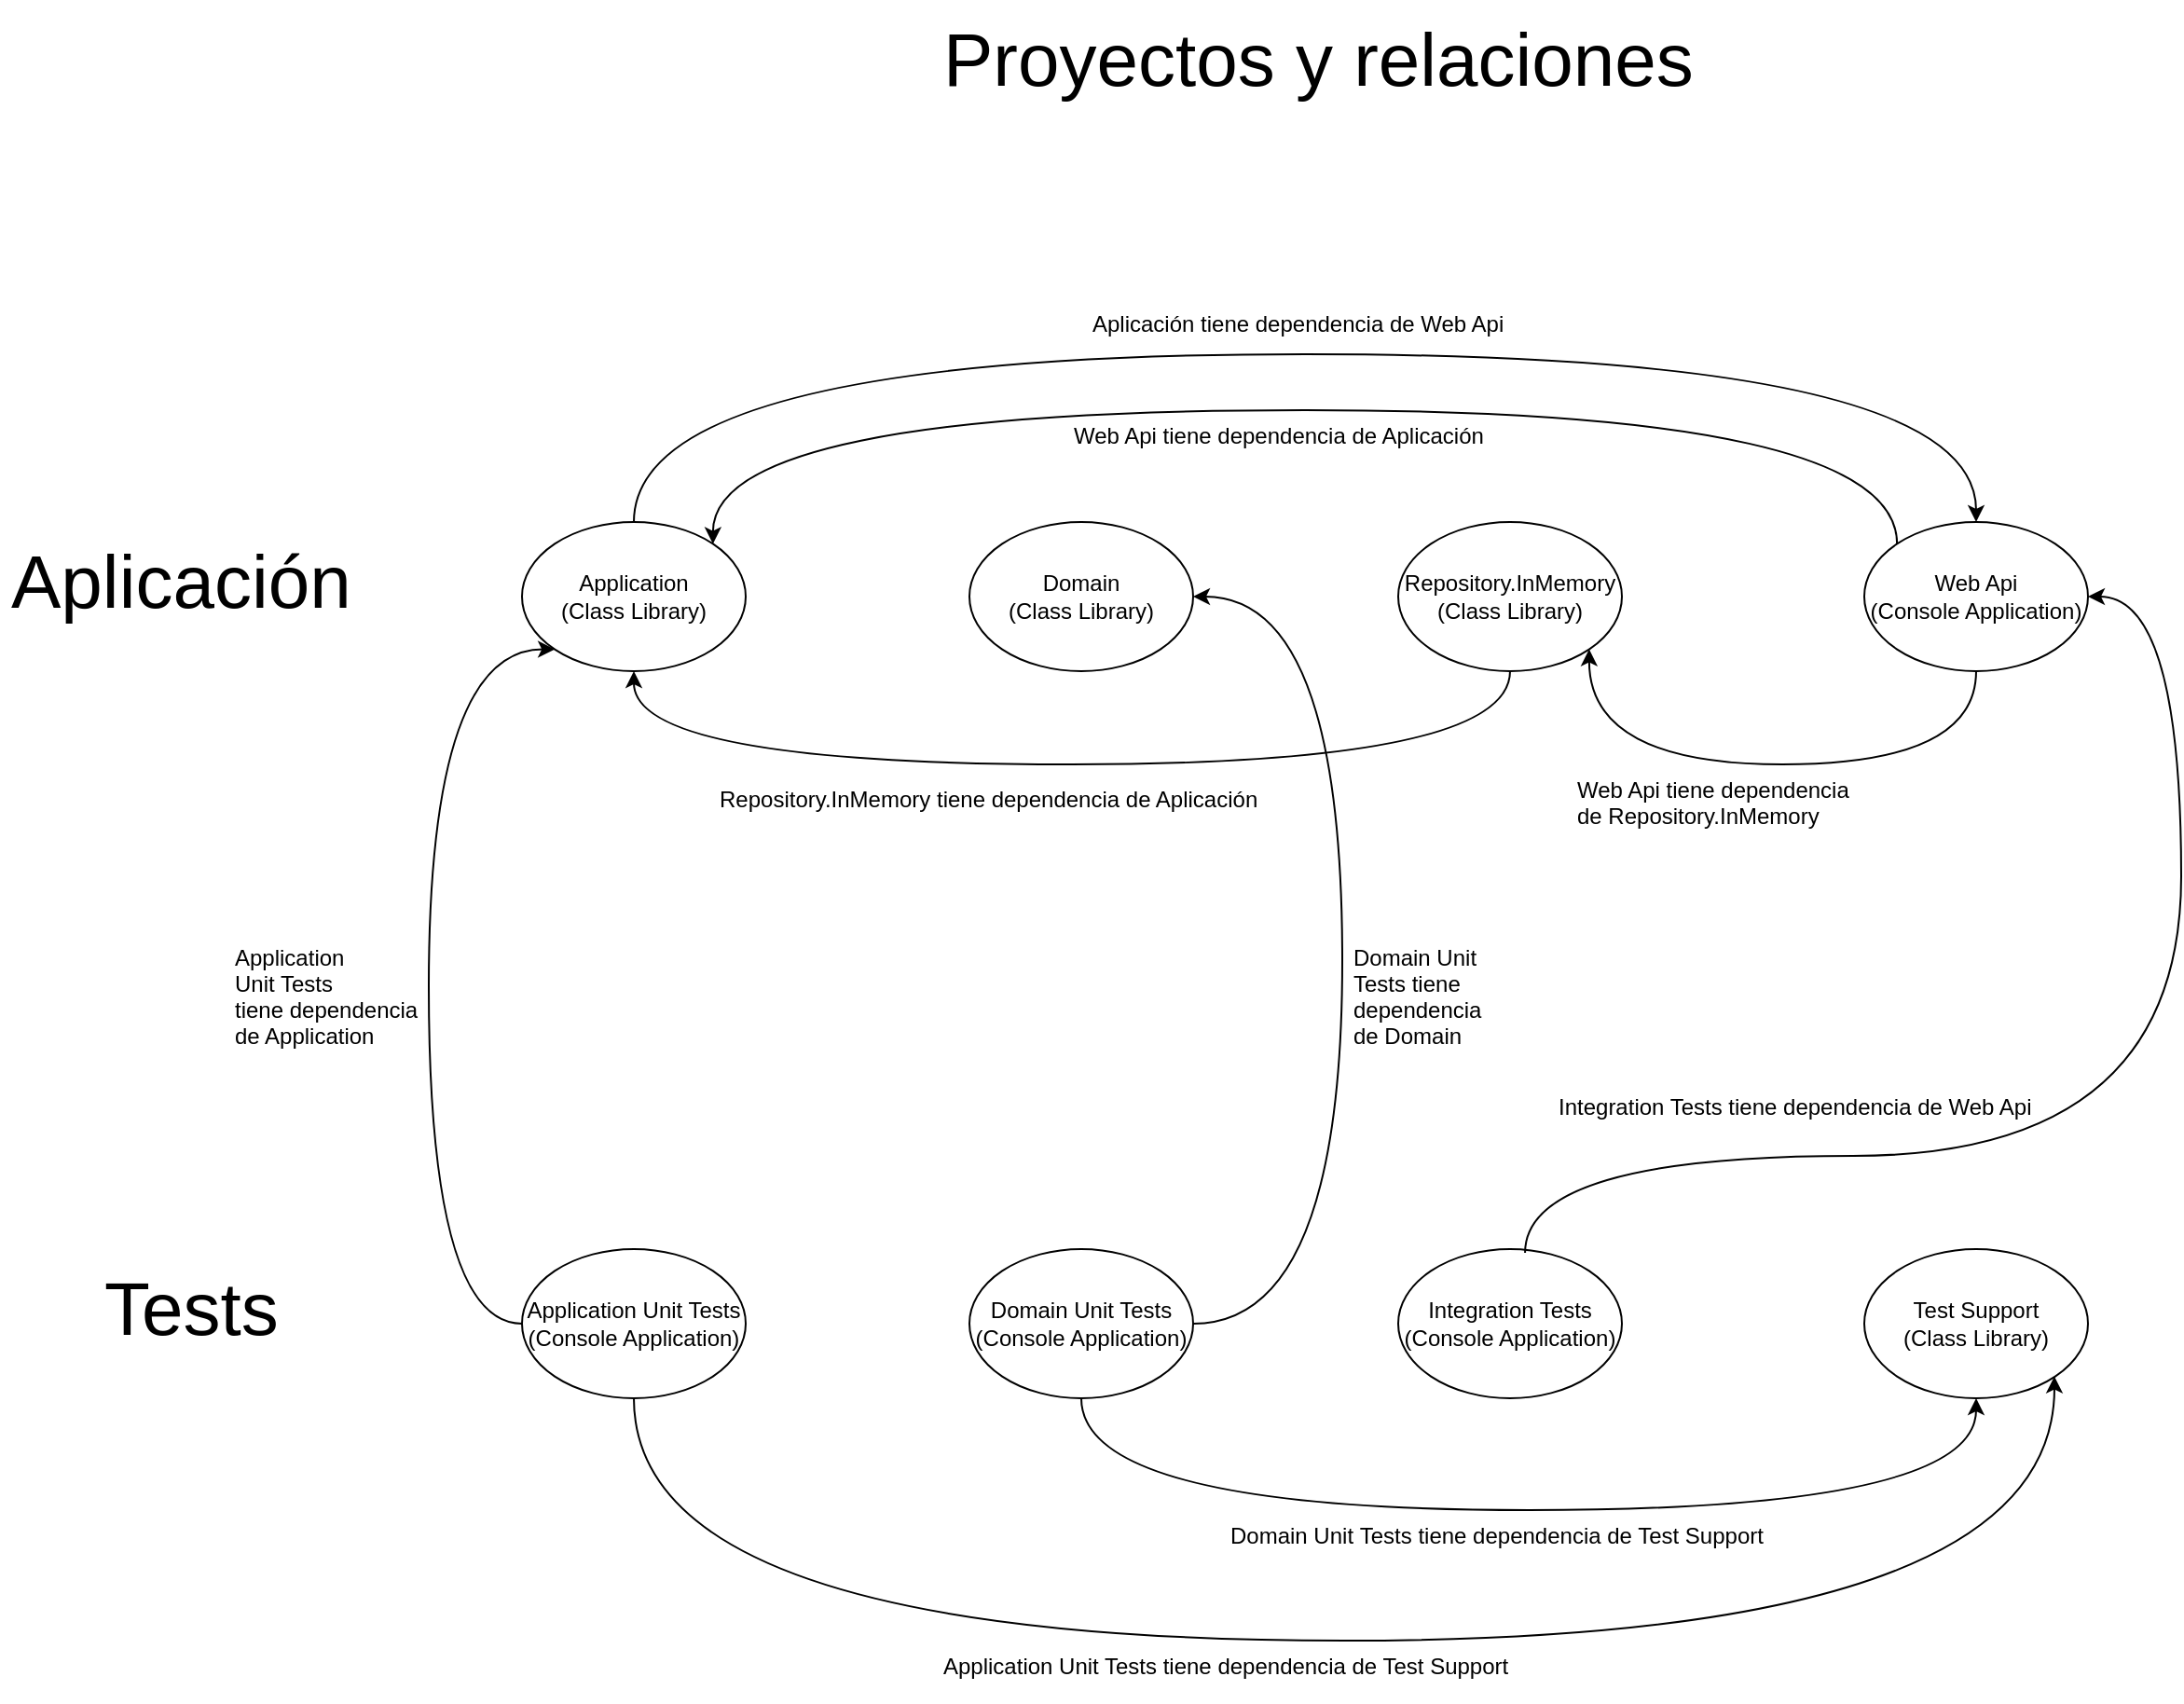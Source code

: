 <mxfile version="15.5.6" type="github">
  <diagram id="mXoXmzpwPWdiyOOaUZza" name="Page-1">
    <mxGraphModel dx="2249" dy="1931" grid="1" gridSize="10" guides="1" tooltips="1" connect="1" arrows="1" fold="1" page="1" pageScale="1" pageWidth="827" pageHeight="1169" math="0" shadow="0">
      <root>
        <mxCell id="0" />
        <mxCell id="1" parent="0" />
        <mxCell id="KjTPUXjpZD4pEIFyjSXy-1" value="Application&lt;br&gt;(Class Library)" style="ellipse;whiteSpace=wrap;html=1;" vertex="1" parent="1">
          <mxGeometry x="40" y="10" width="120" height="80" as="geometry" />
        </mxCell>
        <mxCell id="KjTPUXjpZD4pEIFyjSXy-2" value="Domain&lt;br&gt;(Class Library)" style="ellipse;whiteSpace=wrap;html=1;" vertex="1" parent="1">
          <mxGeometry x="280" y="10" width="120" height="80" as="geometry" />
        </mxCell>
        <mxCell id="KjTPUXjpZD4pEIFyjSXy-3" value="Repository.InMemory&lt;br&gt;(Class Library)" style="ellipse;whiteSpace=wrap;html=1;" vertex="1" parent="1">
          <mxGeometry x="510" y="10" width="120" height="80" as="geometry" />
        </mxCell>
        <mxCell id="KjTPUXjpZD4pEIFyjSXy-4" value="Web Api&lt;br&gt;(Console Application)" style="ellipse;whiteSpace=wrap;html=1;" vertex="1" parent="1">
          <mxGeometry x="760" y="10" width="120" height="80" as="geometry" />
        </mxCell>
        <mxCell id="KjTPUXjpZD4pEIFyjSXy-5" value="" style="endArrow=classic;html=1;rounded=0;exitX=0.5;exitY=0;exitDx=0;exitDy=0;entryX=0.5;entryY=0;entryDx=0;entryDy=0;edgeStyle=orthogonalEdgeStyle;curved=1;" edge="1" parent="1" source="KjTPUXjpZD4pEIFyjSXy-1" target="KjTPUXjpZD4pEIFyjSXy-4">
          <mxGeometry width="50" height="50" relative="1" as="geometry">
            <mxPoint x="390" y="20" as="sourcePoint" />
            <mxPoint x="440" y="-30" as="targetPoint" />
            <Array as="points">
              <mxPoint x="100" y="-80" />
              <mxPoint x="820" y="-80" />
            </Array>
          </mxGeometry>
        </mxCell>
        <mxCell id="KjTPUXjpZD4pEIFyjSXy-11" value="" style="endArrow=classic;html=1;rounded=0;exitX=0.5;exitY=1;exitDx=0;exitDy=0;entryX=0.5;entryY=1;entryDx=0;entryDy=0;edgeStyle=orthogonalEdgeStyle;curved=1;" edge="1" parent="1" source="KjTPUXjpZD4pEIFyjSXy-3" target="KjTPUXjpZD4pEIFyjSXy-1">
          <mxGeometry width="50" height="50" relative="1" as="geometry">
            <mxPoint x="340" y="180" as="sourcePoint" />
            <mxPoint x="1007" y="190" as="targetPoint" />
            <Array as="points">
              <mxPoint x="570" y="140" />
              <mxPoint x="100" y="140" />
            </Array>
          </mxGeometry>
        </mxCell>
        <mxCell id="KjTPUXjpZD4pEIFyjSXy-16" value="" style="endArrow=classic;html=1;rounded=0;exitX=0.5;exitY=1;exitDx=0;exitDy=0;edgeStyle=orthogonalEdgeStyle;entryX=1;entryY=1;entryDx=0;entryDy=0;curved=1;" edge="1" parent="1" source="KjTPUXjpZD4pEIFyjSXy-4" target="KjTPUXjpZD4pEIFyjSXy-3">
          <mxGeometry width="50" height="50" relative="1" as="geometry">
            <mxPoint x="600" y="150" as="sourcePoint" />
            <mxPoint x="530" y="250" as="targetPoint" />
            <Array as="points">
              <mxPoint x="820" y="140" />
              <mxPoint x="612" y="140" />
            </Array>
          </mxGeometry>
        </mxCell>
        <mxCell id="KjTPUXjpZD4pEIFyjSXy-21" value="" style="endArrow=classic;html=1;rounded=0;entryX=1;entryY=0;entryDx=0;entryDy=0;edgeStyle=orthogonalEdgeStyle;curved=1;exitX=0;exitY=0;exitDx=0;exitDy=0;" edge="1" parent="1" source="KjTPUXjpZD4pEIFyjSXy-4" target="KjTPUXjpZD4pEIFyjSXy-1">
          <mxGeometry width="50" height="50" relative="1" as="geometry">
            <mxPoint x="700" y="-20" as="sourcePoint" />
            <mxPoint x="1177" y="-40" as="targetPoint" />
            <Array as="points">
              <mxPoint x="778" y="-50" />
              <mxPoint x="142" y="-50" />
            </Array>
          </mxGeometry>
        </mxCell>
        <mxCell id="KjTPUXjpZD4pEIFyjSXy-22" value="Web Api tiene dependencia de Aplicación" style="text;strokeColor=none;fillColor=none;spacingLeft=4;spacingRight=4;overflow=hidden;rotatable=0;points=[[0,0.5],[1,0.5]];portConstraint=eastwest;fontSize=12;" vertex="1" parent="1">
          <mxGeometry x="330" y="-50" width="236" height="30" as="geometry" />
        </mxCell>
        <mxCell id="KjTPUXjpZD4pEIFyjSXy-23" value="Aplicación tiene dependencia de Web Api" style="text;strokeColor=none;fillColor=none;spacingLeft=4;spacingRight=4;overflow=hidden;rotatable=0;points=[[0,0.5],[1,0.5]];portConstraint=eastwest;fontSize=12;" vertex="1" parent="1">
          <mxGeometry x="340" y="-110" width="240" height="30" as="geometry" />
        </mxCell>
        <mxCell id="KjTPUXjpZD4pEIFyjSXy-24" value="Repository.InMemory tiene dependencia de Aplicación" style="text;strokeColor=none;fillColor=none;spacingLeft=4;spacingRight=4;overflow=hidden;rotatable=0;points=[[0,0.5],[1,0.5]];portConstraint=eastwest;fontSize=12;" vertex="1" parent="1">
          <mxGeometry x="140" y="145" width="310" height="30" as="geometry" />
        </mxCell>
        <mxCell id="KjTPUXjpZD4pEIFyjSXy-25" value="Web Api tiene dependencia&#xa;de Repository.InMemory" style="text;strokeColor=none;fillColor=none;spacingLeft=4;spacingRight=4;overflow=hidden;rotatable=0;points=[[0,0.5],[1,0.5]];portConstraint=eastwest;fontSize=12;" vertex="1" parent="1">
          <mxGeometry x="600" y="140" width="180" height="40" as="geometry" />
        </mxCell>
        <mxCell id="KjTPUXjpZD4pEIFyjSXy-26" value="Application&amp;nbsp;Unit Tests&lt;br&gt;(Console Application)" style="ellipse;whiteSpace=wrap;html=1;" vertex="1" parent="1">
          <mxGeometry x="40" y="400" width="120" height="80" as="geometry" />
        </mxCell>
        <mxCell id="KjTPUXjpZD4pEIFyjSXy-27" value="Domain Unit Tests&lt;br&gt;(Console Application)" style="ellipse;whiteSpace=wrap;html=1;" vertex="1" parent="1">
          <mxGeometry x="280" y="400" width="120" height="80" as="geometry" />
        </mxCell>
        <mxCell id="KjTPUXjpZD4pEIFyjSXy-28" value="Integration Tests&lt;br&gt;(Console Application)" style="ellipse;whiteSpace=wrap;html=1;" vertex="1" parent="1">
          <mxGeometry x="510" y="400" width="120" height="80" as="geometry" />
        </mxCell>
        <mxCell id="KjTPUXjpZD4pEIFyjSXy-29" value="Test Support&lt;br&gt;(Class Library)" style="ellipse;whiteSpace=wrap;html=1;" vertex="1" parent="1">
          <mxGeometry x="760" y="400" width="120" height="80" as="geometry" />
        </mxCell>
        <mxCell id="KjTPUXjpZD4pEIFyjSXy-30" value="" style="endArrow=classic;html=1;rounded=0;curved=1;exitX=0;exitY=0.5;exitDx=0;exitDy=0;entryX=0;entryY=1;entryDx=0;entryDy=0;edgeStyle=orthogonalEdgeStyle;" edge="1" parent="1" source="KjTPUXjpZD4pEIFyjSXy-26" target="KjTPUXjpZD4pEIFyjSXy-1">
          <mxGeometry width="50" height="50" relative="1" as="geometry">
            <mxPoint x="390" y="220" as="sourcePoint" />
            <mxPoint x="440" y="170" as="targetPoint" />
            <Array as="points">
              <mxPoint x="-10" y="440" />
              <mxPoint x="-10" y="78" />
            </Array>
          </mxGeometry>
        </mxCell>
        <mxCell id="KjTPUXjpZD4pEIFyjSXy-31" value="Application &#xa;Unit Tests&#xa;tiene dependencia &#xa;de Application" style="text;strokeColor=none;fillColor=none;spacingLeft=4;spacingRight=4;overflow=hidden;rotatable=0;points=[[0,0.5],[1,0.5]];portConstraint=eastwest;fontSize=12;" vertex="1" parent="1">
          <mxGeometry x="-120" y="230" width="120" height="80" as="geometry" />
        </mxCell>
        <mxCell id="KjTPUXjpZD4pEIFyjSXy-32" value="" style="endArrow=classic;html=1;rounded=0;exitX=0.5;exitY=1;exitDx=0;exitDy=0;entryX=1;entryY=1;entryDx=0;entryDy=0;edgeStyle=orthogonalEdgeStyle;curved=1;" edge="1" parent="1" source="KjTPUXjpZD4pEIFyjSXy-26" target="KjTPUXjpZD4pEIFyjSXy-29">
          <mxGeometry width="50" height="50" relative="1" as="geometry">
            <mxPoint x="330" y="630" as="sourcePoint" />
            <mxPoint x="1050" y="630" as="targetPoint" />
            <Array as="points">
              <mxPoint x="100" y="610" />
              <mxPoint x="862" y="610" />
              <mxPoint x="862" y="468" />
            </Array>
          </mxGeometry>
        </mxCell>
        <mxCell id="KjTPUXjpZD4pEIFyjSXy-33" value="Application Unit Tests tiene dependencia de Test Support" style="text;strokeColor=none;fillColor=none;spacingLeft=4;spacingRight=4;overflow=hidden;rotatable=0;points=[[0,0.5],[1,0.5]];portConstraint=eastwest;fontSize=12;" vertex="1" parent="1">
          <mxGeometry x="260" y="610" width="330" height="30" as="geometry" />
        </mxCell>
        <mxCell id="KjTPUXjpZD4pEIFyjSXy-34" value="" style="endArrow=classic;html=1;rounded=0;curved=1;exitX=1;exitY=0.5;exitDx=0;exitDy=0;entryX=1;entryY=0.5;entryDx=0;entryDy=0;edgeStyle=orthogonalEdgeStyle;" edge="1" parent="1" source="KjTPUXjpZD4pEIFyjSXy-27" target="KjTPUXjpZD4pEIFyjSXy-2">
          <mxGeometry width="50" height="50" relative="1" as="geometry">
            <mxPoint x="290" y="290" as="sourcePoint" />
            <mxPoint x="307.574" y="-71.716" as="targetPoint" />
            <Array as="points">
              <mxPoint x="480" y="440" />
              <mxPoint x="480" y="50" />
            </Array>
          </mxGeometry>
        </mxCell>
        <mxCell id="KjTPUXjpZD4pEIFyjSXy-35" value="Domain Unit &#xa;Tests tiene &#xa;dependencia &#xa;de Domain" style="text;strokeColor=none;fillColor=none;spacingLeft=4;spacingRight=4;overflow=hidden;rotatable=0;points=[[0,0.5],[1,0.5]];portConstraint=eastwest;fontSize=12;" vertex="1" parent="1">
          <mxGeometry x="480" y="230" width="80" height="90" as="geometry" />
        </mxCell>
        <mxCell id="KjTPUXjpZD4pEIFyjSXy-36" value="" style="endArrow=classic;html=1;rounded=0;exitX=0.5;exitY=1;exitDx=0;exitDy=0;entryX=0.5;entryY=1;entryDx=0;entryDy=0;edgeStyle=orthogonalEdgeStyle;curved=1;" edge="1" parent="1" source="KjTPUXjpZD4pEIFyjSXy-27" target="KjTPUXjpZD4pEIFyjSXy-29">
          <mxGeometry width="50" height="50" relative="1" as="geometry">
            <mxPoint x="430" y="540" as="sourcePoint" />
            <mxPoint x="1150" y="540" as="targetPoint" />
            <Array as="points">
              <mxPoint x="340" y="540" />
              <mxPoint x="820" y="540" />
            </Array>
          </mxGeometry>
        </mxCell>
        <mxCell id="KjTPUXjpZD4pEIFyjSXy-37" value="Domain Unit Tests tiene dependencia de Test Support" style="text;strokeColor=none;fillColor=none;spacingLeft=4;spacingRight=4;overflow=hidden;rotatable=0;points=[[0,0.5],[1,0.5]];portConstraint=eastwest;fontSize=12;" vertex="1" parent="1">
          <mxGeometry x="414" y="540" width="306" height="30" as="geometry" />
        </mxCell>
        <mxCell id="KjTPUXjpZD4pEIFyjSXy-38" value="" style="endArrow=classic;html=1;rounded=0;curved=1;exitX=0.567;exitY=0.025;exitDx=0;exitDy=0;entryX=1;entryY=0.5;entryDx=0;entryDy=0;edgeStyle=orthogonalEdgeStyle;exitPerimeter=0;" edge="1" parent="1" source="KjTPUXjpZD4pEIFyjSXy-28" target="KjTPUXjpZD4pEIFyjSXy-4">
          <mxGeometry width="50" height="50" relative="1" as="geometry">
            <mxPoint x="820" y="290" as="sourcePoint" />
            <mxPoint x="820" y="-100" as="targetPoint" />
            <Array as="points">
              <mxPoint x="578" y="350" />
              <mxPoint x="930" y="350" />
              <mxPoint x="930" y="50" />
            </Array>
          </mxGeometry>
        </mxCell>
        <mxCell id="KjTPUXjpZD4pEIFyjSXy-39" value="Integration Tests tiene dependencia de Web Api" style="text;strokeColor=none;fillColor=none;spacingLeft=4;spacingRight=4;overflow=hidden;rotatable=0;points=[[0,0.5],[1,0.5]];portConstraint=eastwest;fontSize=12;" vertex="1" parent="1">
          <mxGeometry x="590" y="310" width="270" height="30" as="geometry" />
        </mxCell>
        <mxCell id="KjTPUXjpZD4pEIFyjSXy-41" value="Proyectos y relaciones" style="text;strokeColor=none;fillColor=none;spacingLeft=4;spacingRight=4;overflow=hidden;rotatable=0;points=[[0,0.5],[1,0.5]];portConstraint=eastwest;fontSize=40;" vertex="1" parent="1">
          <mxGeometry x="260" y="-270" width="420" height="110" as="geometry" />
        </mxCell>
        <mxCell id="KjTPUXjpZD4pEIFyjSXy-42" value="Aplicación" style="text;strokeColor=none;fillColor=none;spacingLeft=4;spacingRight=4;overflow=hidden;rotatable=0;points=[[0,0.5],[1,0.5]];portConstraint=eastwest;fontSize=40;" vertex="1" parent="1">
          <mxGeometry x="-240" y="10" width="210" height="110" as="geometry" />
        </mxCell>
        <mxCell id="KjTPUXjpZD4pEIFyjSXy-43" value="Tests" style="text;strokeColor=none;fillColor=none;spacingLeft=4;spacingRight=4;overflow=hidden;rotatable=0;points=[[0,0.5],[1,0.5]];portConstraint=eastwest;fontSize=40;" vertex="1" parent="1">
          <mxGeometry x="-190" y="400" width="210" height="110" as="geometry" />
        </mxCell>
      </root>
    </mxGraphModel>
  </diagram>
</mxfile>

